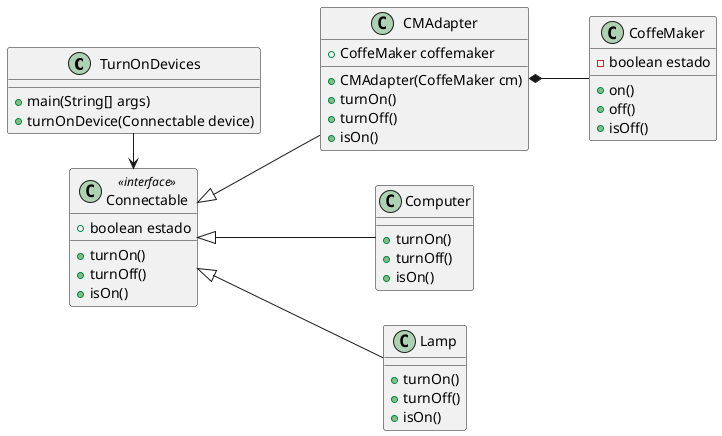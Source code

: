 @startuml Reto15

left to right direction
class TurnOnDevices{
    +main(String[] args)
    +turnOnDevice(Connectable device)
}
class  Connectable <<interface>>{
     +boolean estado
     +turnOn()
     +turnOff()
     +isOn()

}
class CoffeMaker{
    -boolean estado
    +on()
    +off() 
    +isOff()
}
class CMAdapter{
    +CoffeMaker coffemaker
    +CMAdapter(CoffeMaker cm)
    +turnOn()
    +turnOff()
    +isOn()
}
class Computer{
    +turnOn()
    +turnOff()
    +isOn()
}
class Lamp{
    +turnOn()
    +turnOff()
    +isOn()
}
TurnOnDevices -> Connectable
Connectable <|-- CMAdapter
Connectable <|-- Lamp
Connectable <|-- Computer
CMAdapter *-- CoffeMaker

@enduml